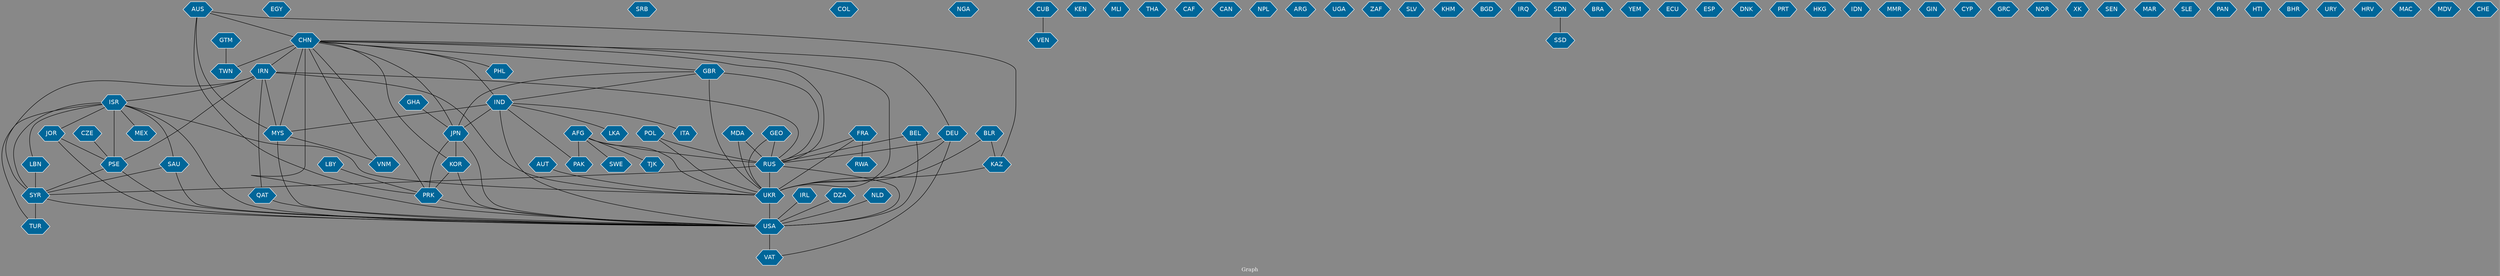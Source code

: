 // Countries together in item graph
graph {
	graph [bgcolor="#888888" fontcolor=white fontsize=12 label="Graph" outputorder=edgesfirst overlap=prism]
	node [color=white fillcolor="#006699" fontcolor=white fontname=Helvetica shape=hexagon style=filled]
	edge [arrowhead=open color=black fontcolor=white fontname=Courier fontsize=12]
		JPN [label=JPN]
		EGY [label=EGY]
		CHN [label=CHN]
		RUS [label=RUS]
		UKR [label=UKR]
		SRB [label=SRB]
		COL [label=COL]
		NGA [label=NGA]
		MYS [label=MYS]
		AUS [label=AUS]
		IRL [label=IRL]
		USA [label=USA]
		IND [label=IND]
		VAT [label=VAT]
		PAK [label=PAK]
		IRN [label=IRN]
		LKA [label=LKA]
		VEN [label=VEN]
		PSE [label=PSE]
		DEU [label=DEU]
		KEN [label=KEN]
		MEX [label=MEX]
		SYR [label=SYR]
		ISR [label=ISR]
		PRK [label=PRK]
		BEL [label=BEL]
		TWN [label=TWN]
		GTM [label=GTM]
		MLI [label=MLI]
		THA [label=THA]
		CAF [label=CAF]
		CAN [label=CAN]
		KOR [label=KOR]
		NPL [label=NPL]
		AFG [label=AFG]
		TUR [label=TUR]
		FRA [label=FRA]
		AUT [label=AUT]
		GBR [label=GBR]
		ARG [label=ARG]
		DZA [label=DZA]
		UGA [label=UGA]
		CUB [label=CUB]
		LBN [label=LBN]
		ZAF [label=ZAF]
		SLV [label=SLV]
		KHM [label=KHM]
		BGD [label=BGD]
		IRQ [label=IRQ]
		POL [label=POL]
		SSD [label=SSD]
		SDN [label=SDN]
		SAU [label=SAU]
		SWE [label=SWE]
		BRA [label=BRA]
		YEM [label=YEM]
		JOR [label=JOR]
		ECU [label=ECU]
		ESP [label=ESP]
		RWA [label=RWA]
		DNK [label=DNK]
		PRT [label=PRT]
		LBY [label=LBY]
		HKG [label=HKG]
		IDN [label=IDN]
		GHA [label=GHA]
		PHL [label=PHL]
		MMR [label=MMR]
		QAT [label=QAT]
		VNM [label=VNM]
		GIN [label=GIN]
		ITA [label=ITA]
		NLD [label=NLD]
		CYP [label=CYP]
		KAZ [label=KAZ]
		MDA [label=MDA]
		GRC [label=GRC]
		NOR [label=NOR]
		XK [label=XK]
		SEN [label=SEN]
		MAR [label=MAR]
		SLE [label=SLE]
		PAN [label=PAN]
		HTI [label=HTI]
		GEO [label=GEO]
		BHR [label=BHR]
		BLR [label=BLR]
		CZE [label=CZE]
		URY [label=URY]
		HRV [label=HRV]
		MAC [label=MAC]
		MDV [label=MDV]
		TJK [label=TJK]
		CHE [label=CHE]
			SYR -- TUR [weight=9]
			CZE -- PSE [weight=2]
			USA -- VAT [weight=9]
			AFG -- RUS [weight=2]
			AFG -- SWE [weight=3]
			IND -- JPN [weight=1]
			MYS -- USA [weight=2]
			IRN -- QAT [weight=1]
			IND -- MYS [weight=8]
			AFG -- TJK [weight=1]
			IRN -- UKR [weight=2]
			CHN -- DEU [weight=1]
			KAZ -- UKR [weight=1]
			IRN -- ISR [weight=5]
			CHN -- PRK [weight=1]
			SDN -- SSD [weight=1]
			ISR -- UKR [weight=1]
			MDA -- RUS [weight=2]
			MYS -- VNM [weight=4]
			PRK -- USA [weight=1]
			SAU -- SYR [weight=1]
			ISR -- LBN [weight=6]
			KOR -- PRK [weight=2]
			BEL -- USA [weight=5]
			DEU -- RUS [weight=9]
			JPN -- USA [weight=2]
			KOR -- USA [weight=1]
			CHN -- USA [weight=21]
			QAT -- USA [weight=2]
			CHN -- GBR [weight=1]
			RUS -- SYR [weight=1]
			IND -- USA [weight=3]
			CHN -- IND [weight=1]
			ISR -- TUR [weight=1]
			CHN -- TWN [weight=6]
			JPN -- PRK [weight=5]
			BLR -- UKR [weight=1]
			AUS -- KAZ [weight=1]
			GBR -- IND [weight=1]
			CHN -- JPN [weight=1]
			LBN -- SYR [weight=13]
			UKR -- USA [weight=50]
			PSE -- USA [weight=3]
			GBR -- JPN [weight=1]
			DEU -- VAT [weight=3]
			GHA -- JPN [weight=1]
			ISR -- USA [weight=2]
			GTM -- TWN [weight=1]
			GBR -- RUS [weight=1]
			IRN -- SYR [weight=1]
			IRN -- PSE [weight=3]
			JOR -- USA [weight=1]
			DZA -- USA [weight=1]
			IRN -- RUS [weight=2]
			ISR -- PSE [weight=25]
			IND -- PAK [weight=1]
			ISR -- SAU [weight=1]
			IRN -- MYS [weight=2]
			LBY -- PRK [weight=2]
			IND -- LKA [weight=1]
			NLD -- USA [weight=1]
			CHN -- PHL [weight=1]
			CHN -- UKR [weight=1]
			RUS -- UKR [weight=301]
			CHN -- MYS [weight=24]
			FRA -- RUS [weight=1]
			GEO -- UKR [weight=2]
			AUT -- UKR [weight=5]
			POL -- RUS [weight=3]
			CHN -- KOR [weight=6]
			JOR -- PSE [weight=3]
			GEO -- RUS [weight=2]
			CUB -- VEN [weight=2]
			AFG -- UKR [weight=1]
			SYR -- USA [weight=2]
			DEU -- UKR [weight=6]
			ISR -- JOR [weight=4]
			AUS -- PRK [weight=1]
			IND -- ITA [weight=1]
			ISR -- SYR [weight=13]
			PSE -- SYR [weight=1]
			BLR -- KAZ [weight=1]
			JPN -- KOR [weight=5]
			IRL -- USA [weight=6]
			CHN -- IRN [weight=1]
			GBR -- UKR [weight=13]
			CHN -- RUS [weight=2]
			RUS -- USA [weight=54]
			BEL -- RUS [weight=3]
			MDA -- UKR [weight=1]
			POL -- UKR [weight=3]
			CHN -- VNM [weight=4]
			AUS -- CHN [weight=7]
			FRA -- RWA [weight=1]
			ISR -- MEX [weight=1]
			FRA -- UKR [weight=2]
			AFG -- PAK [weight=2]
			AUS -- MYS [weight=8]
			SAU -- USA [weight=7]
}